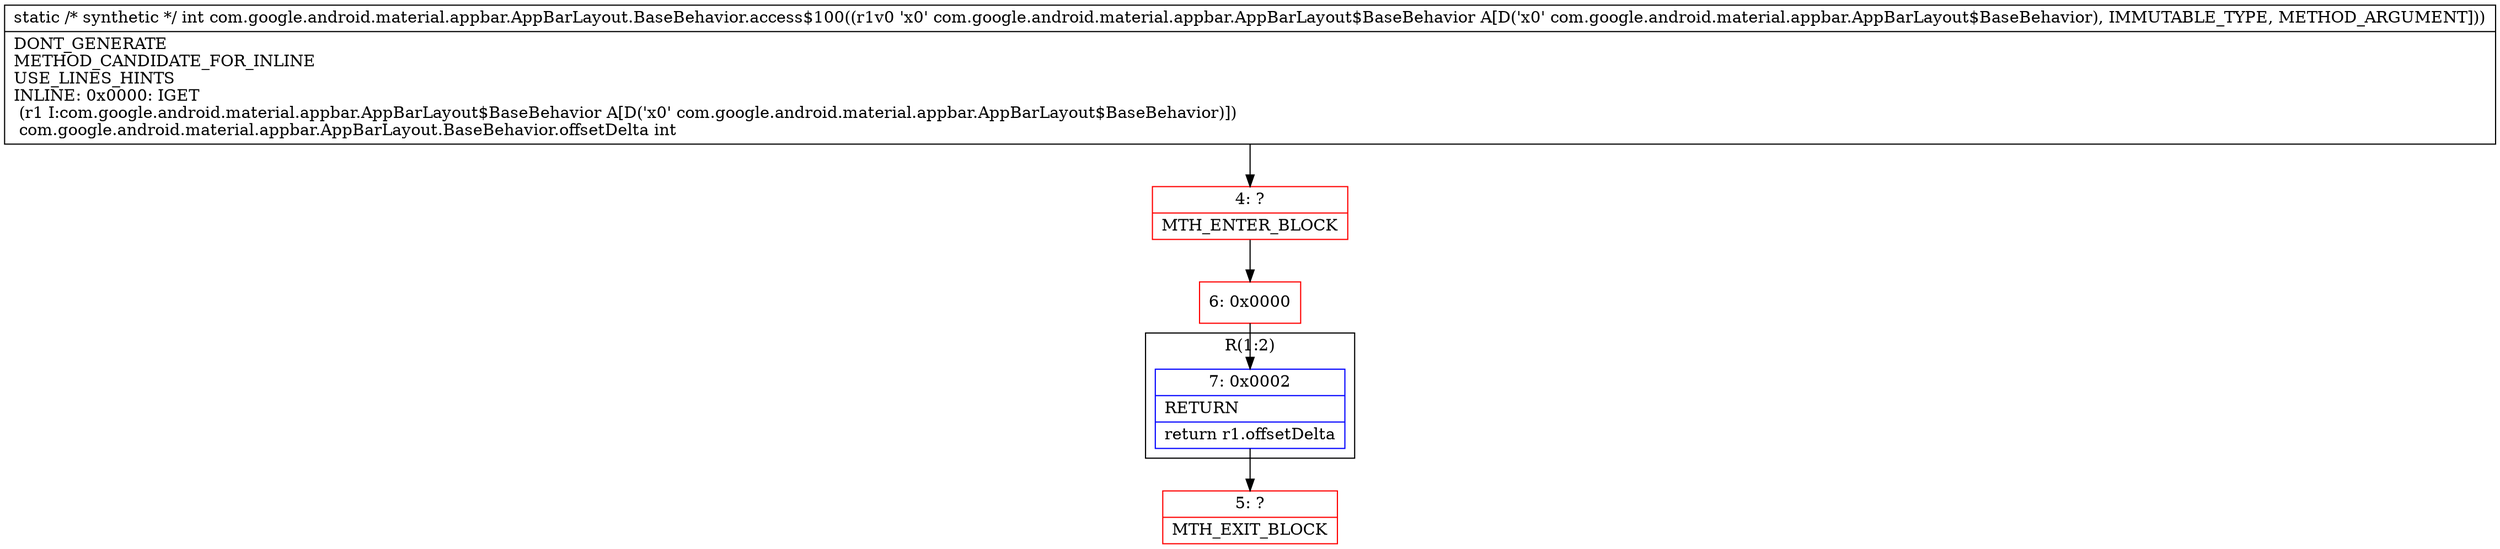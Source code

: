 digraph "CFG forcom.google.android.material.appbar.AppBarLayout.BaseBehavior.access$100(Lcom\/google\/android\/material\/appbar\/AppBarLayout$BaseBehavior;)I" {
subgraph cluster_Region_1294596313 {
label = "R(1:2)";
node [shape=record,color=blue];
Node_7 [shape=record,label="{7\:\ 0x0002|RETURN\l|return r1.offsetDelta\l}"];
}
Node_4 [shape=record,color=red,label="{4\:\ ?|MTH_ENTER_BLOCK\l}"];
Node_6 [shape=record,color=red,label="{6\:\ 0x0000}"];
Node_5 [shape=record,color=red,label="{5\:\ ?|MTH_EXIT_BLOCK\l}"];
MethodNode[shape=record,label="{static \/* synthetic *\/ int com.google.android.material.appbar.AppBarLayout.BaseBehavior.access$100((r1v0 'x0' com.google.android.material.appbar.AppBarLayout$BaseBehavior A[D('x0' com.google.android.material.appbar.AppBarLayout$BaseBehavior), IMMUTABLE_TYPE, METHOD_ARGUMENT]))  | DONT_GENERATE\lMETHOD_CANDIDATE_FOR_INLINE\lUSE_LINES_HINTS\lINLINE: 0x0000: IGET  \l  (r1 I:com.google.android.material.appbar.AppBarLayout$BaseBehavior A[D('x0' com.google.android.material.appbar.AppBarLayout$BaseBehavior)])\l com.google.android.material.appbar.AppBarLayout.BaseBehavior.offsetDelta int\l}"];
MethodNode -> Node_4;Node_7 -> Node_5;
Node_4 -> Node_6;
Node_6 -> Node_7;
}

